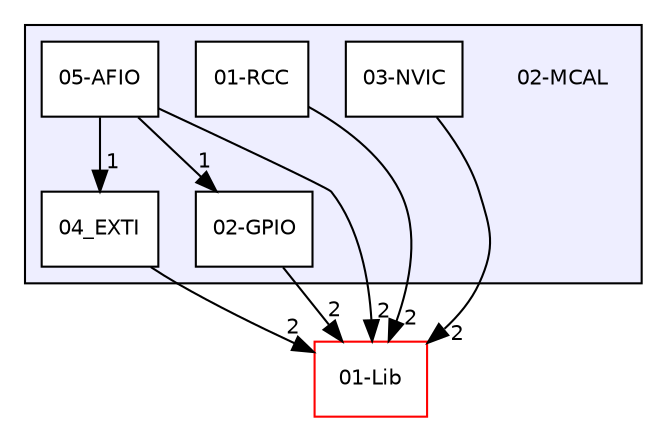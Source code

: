 digraph "02-MCAL" {
  compound=true
  node [ fontsize="10", fontname="Helvetica"];
  edge [ labelfontsize="10", labelfontname="Helvetica"];
  subgraph clusterdir_ead4d19c350ebd6941e0b59c8918c859 {
    graph [ bgcolor="#eeeeff", pencolor="black", label="" URL="dir_ead4d19c350ebd6941e0b59c8918c859.html"];
    dir_ead4d19c350ebd6941e0b59c8918c859 [shape=plaintext label="02-MCAL"];
  dir_c235bac495b9c0dc13f1ec09055e2518 [shape=box label="01-RCC" fillcolor="white" style="filled" URL="dir_c235bac495b9c0dc13f1ec09055e2518.html"];
  dir_f3f0cbc90847a3fdee31cde81372b0ee [shape=box label="02-GPIO" fillcolor="white" style="filled" URL="dir_f3f0cbc90847a3fdee31cde81372b0ee.html"];
  dir_47d59841caf8b2444db66906b6084b69 [shape=box label="03-NVIC" fillcolor="white" style="filled" URL="dir_47d59841caf8b2444db66906b6084b69.html"];
  dir_c2eeced5e8aadf59fb01d4f38e2b4b1d [shape=box label="04_EXTI" fillcolor="white" style="filled" URL="dir_c2eeced5e8aadf59fb01d4f38e2b4b1d.html"];
  dir_83160918c89d77f062c37a70124c0577 [shape=box label="05-AFIO" fillcolor="white" style="filled" URL="dir_83160918c89d77f062c37a70124c0577.html"];
  }
  dir_3ef48f05242fe000705ef98a9adf09bc [shape=box label="01-Lib" fillcolor="white" style="filled" color="red" URL="dir_3ef48f05242fe000705ef98a9adf09bc.html"];
  dir_c2eeced5e8aadf59fb01d4f38e2b4b1d->dir_3ef48f05242fe000705ef98a9adf09bc [headlabel="2", labeldistance=1.5 headhref="dir_000007_000000.html"];
  dir_47d59841caf8b2444db66906b6084b69->dir_3ef48f05242fe000705ef98a9adf09bc [headlabel="2", labeldistance=1.5 headhref="dir_000006_000000.html"];
  dir_c235bac495b9c0dc13f1ec09055e2518->dir_3ef48f05242fe000705ef98a9adf09bc [headlabel="2", labeldistance=1.5 headhref="dir_000004_000000.html"];
  dir_f3f0cbc90847a3fdee31cde81372b0ee->dir_3ef48f05242fe000705ef98a9adf09bc [headlabel="2", labeldistance=1.5 headhref="dir_000005_000000.html"];
  dir_83160918c89d77f062c37a70124c0577->dir_3ef48f05242fe000705ef98a9adf09bc [headlabel="2", labeldistance=1.5 headhref="dir_000008_000000.html"];
  dir_83160918c89d77f062c37a70124c0577->dir_c2eeced5e8aadf59fb01d4f38e2b4b1d [headlabel="1", labeldistance=1.5 headhref="dir_000008_000007.html"];
  dir_83160918c89d77f062c37a70124c0577->dir_f3f0cbc90847a3fdee31cde81372b0ee [headlabel="1", labeldistance=1.5 headhref="dir_000008_000005.html"];
}
